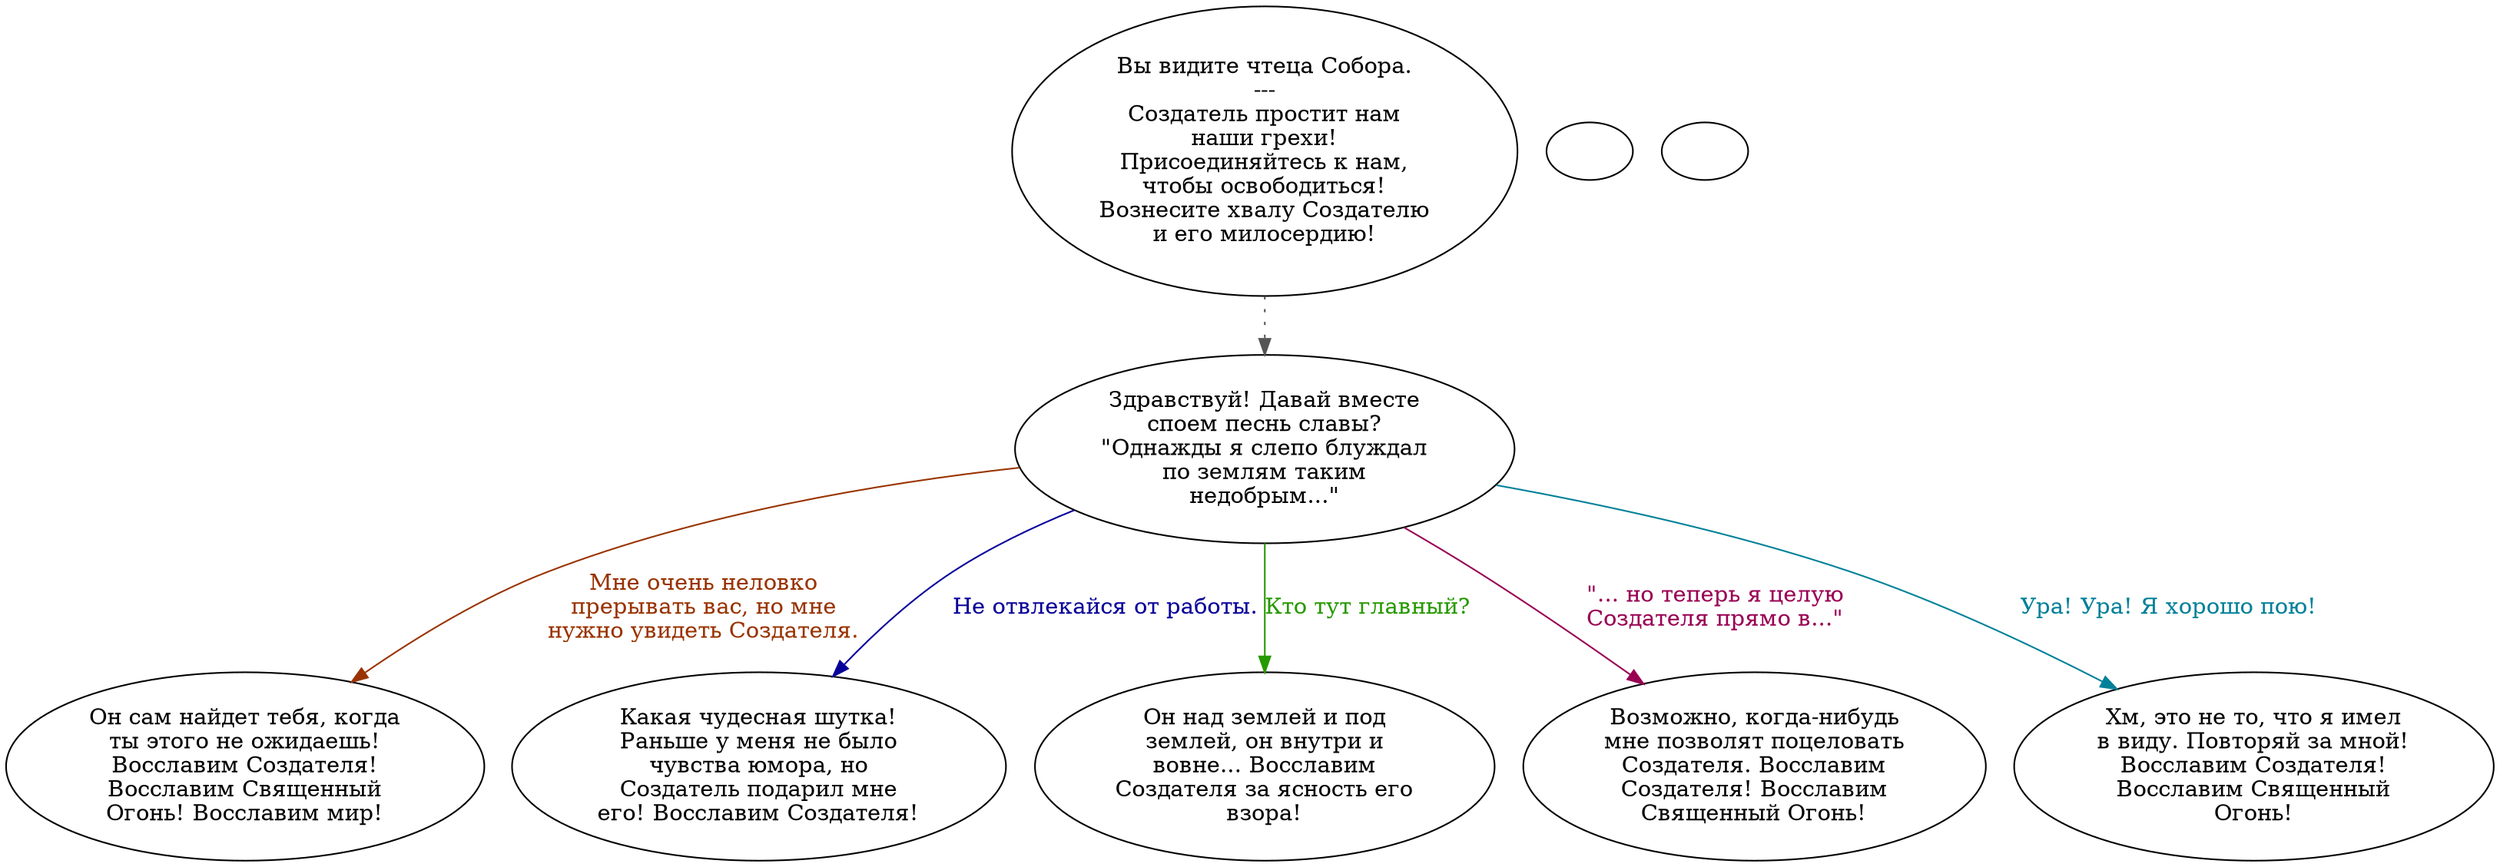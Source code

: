 digraph genchant {
  "start" [style=filled       fillcolor="#FFFFFF"       color="#000000"]
  "start" -> "Chant01" [style=dotted color="#555555"]
  "start" [label="Вы видите чтеца Собора.\n---\nСоздатель простит нам\nнаши грехи!\nПрисоединяйтесь к нам,\nчтобы освободиться!\nВознесите хвалу Создателю\nи его милосердию!"]
  "Chant01" [style=filled       fillcolor="#FFFFFF"       color="#000000"]
  "Chant01" [label="Здравствуй! Давай вместе\nспоем песнь славы?\n\"Однажды я слепо блуждал\nпо землям таким\nнедобрым...\""]
  "Chant01" -> "Chant02" [label="Мне очень неловко\nпрерывать вас, но мне\nнужно увидеть Создателя." color="#993300" fontcolor="#993300"]
  "Chant01" -> "Chant03" [label="Не отвлекайся от работы." color="#060099" fontcolor="#060099"]
  "Chant01" -> "Chant04" [label="Кто тут главный?" color="#269900" fontcolor="#269900"]
  "Chant01" -> "Chant05" [label="\"... но теперь я целую\nСоздателя прямо в...\"" color="#990053" fontcolor="#990053"]
  "Chant01" -> "Chant06" [label="Ура! Ура! Я хорошо пою!" color="#008099" fontcolor="#008099"]
  "Chant02" [style=filled       fillcolor="#FFFFFF"       color="#000000"]
  "Chant02" [label="Он сам найдет тебя, когда\nты этого не ожидаешь!\nВосславим Создателя!\nВосславим Священный\nОгонь! Восславим мир!"]
  "Chant03" [style=filled       fillcolor="#FFFFFF"       color="#000000"]
  "Chant03" [label="Какая чудесная шутка!\nРаньше у меня не было\nчувства юмора, но\nСоздатель подарил мне\nего! Восславим Создателя!"]
  "Chant04" [style=filled       fillcolor="#FFFFFF"       color="#000000"]
  "Chant04" [label="Он над землей и под\nземлей, он внутри и\nвовне... Восславим\nСоздателя за ясность его\nвзора!"]
  "Chant05" [style=filled       fillcolor="#FFFFFF"       color="#000000"]
  "Chant05" [label="Возможно, когда-нибудь\nмне позволят поцеловать\nСоздателя. Восславим\nСоздателя! Восславим\nСвященный Огонь!"]
  "Chant06" [style=filled       fillcolor="#FFFFFF"       color="#000000"]
  "Chant06" [label="Хм, это не то, что я имел\nв виду. Повторяй за мной!\nВосславим Создателя!\nВосславим Священный\nОгонь!"]
  "ChantEnd" [style=filled       fillcolor="#FFFFFF"       color="#000000"]
  "ChantEnd" [label=""]
  "Combat" [style=filled       fillcolor="#FFFFFF"       color="#000000"]
  "Combat" [label=""]
}